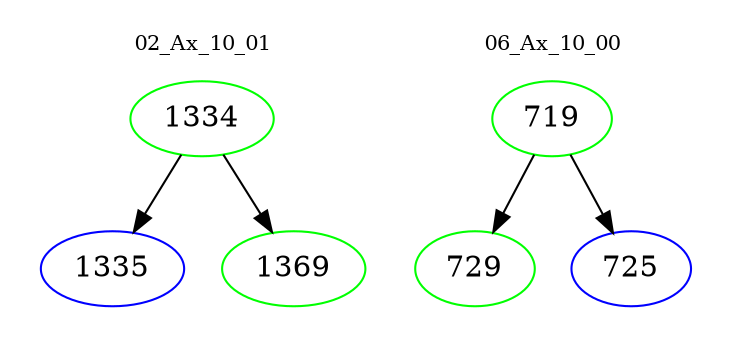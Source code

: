digraph{
subgraph cluster_0 {
color = white
label = "02_Ax_10_01";
fontsize=10;
T0_1334 [label="1334", color="green"]
T0_1334 -> T0_1335 [color="black"]
T0_1335 [label="1335", color="blue"]
T0_1334 -> T0_1369 [color="black"]
T0_1369 [label="1369", color="green"]
}
subgraph cluster_1 {
color = white
label = "06_Ax_10_00";
fontsize=10;
T1_719 [label="719", color="green"]
T1_719 -> T1_729 [color="black"]
T1_729 [label="729", color="green"]
T1_719 -> T1_725 [color="black"]
T1_725 [label="725", color="blue"]
}
}
